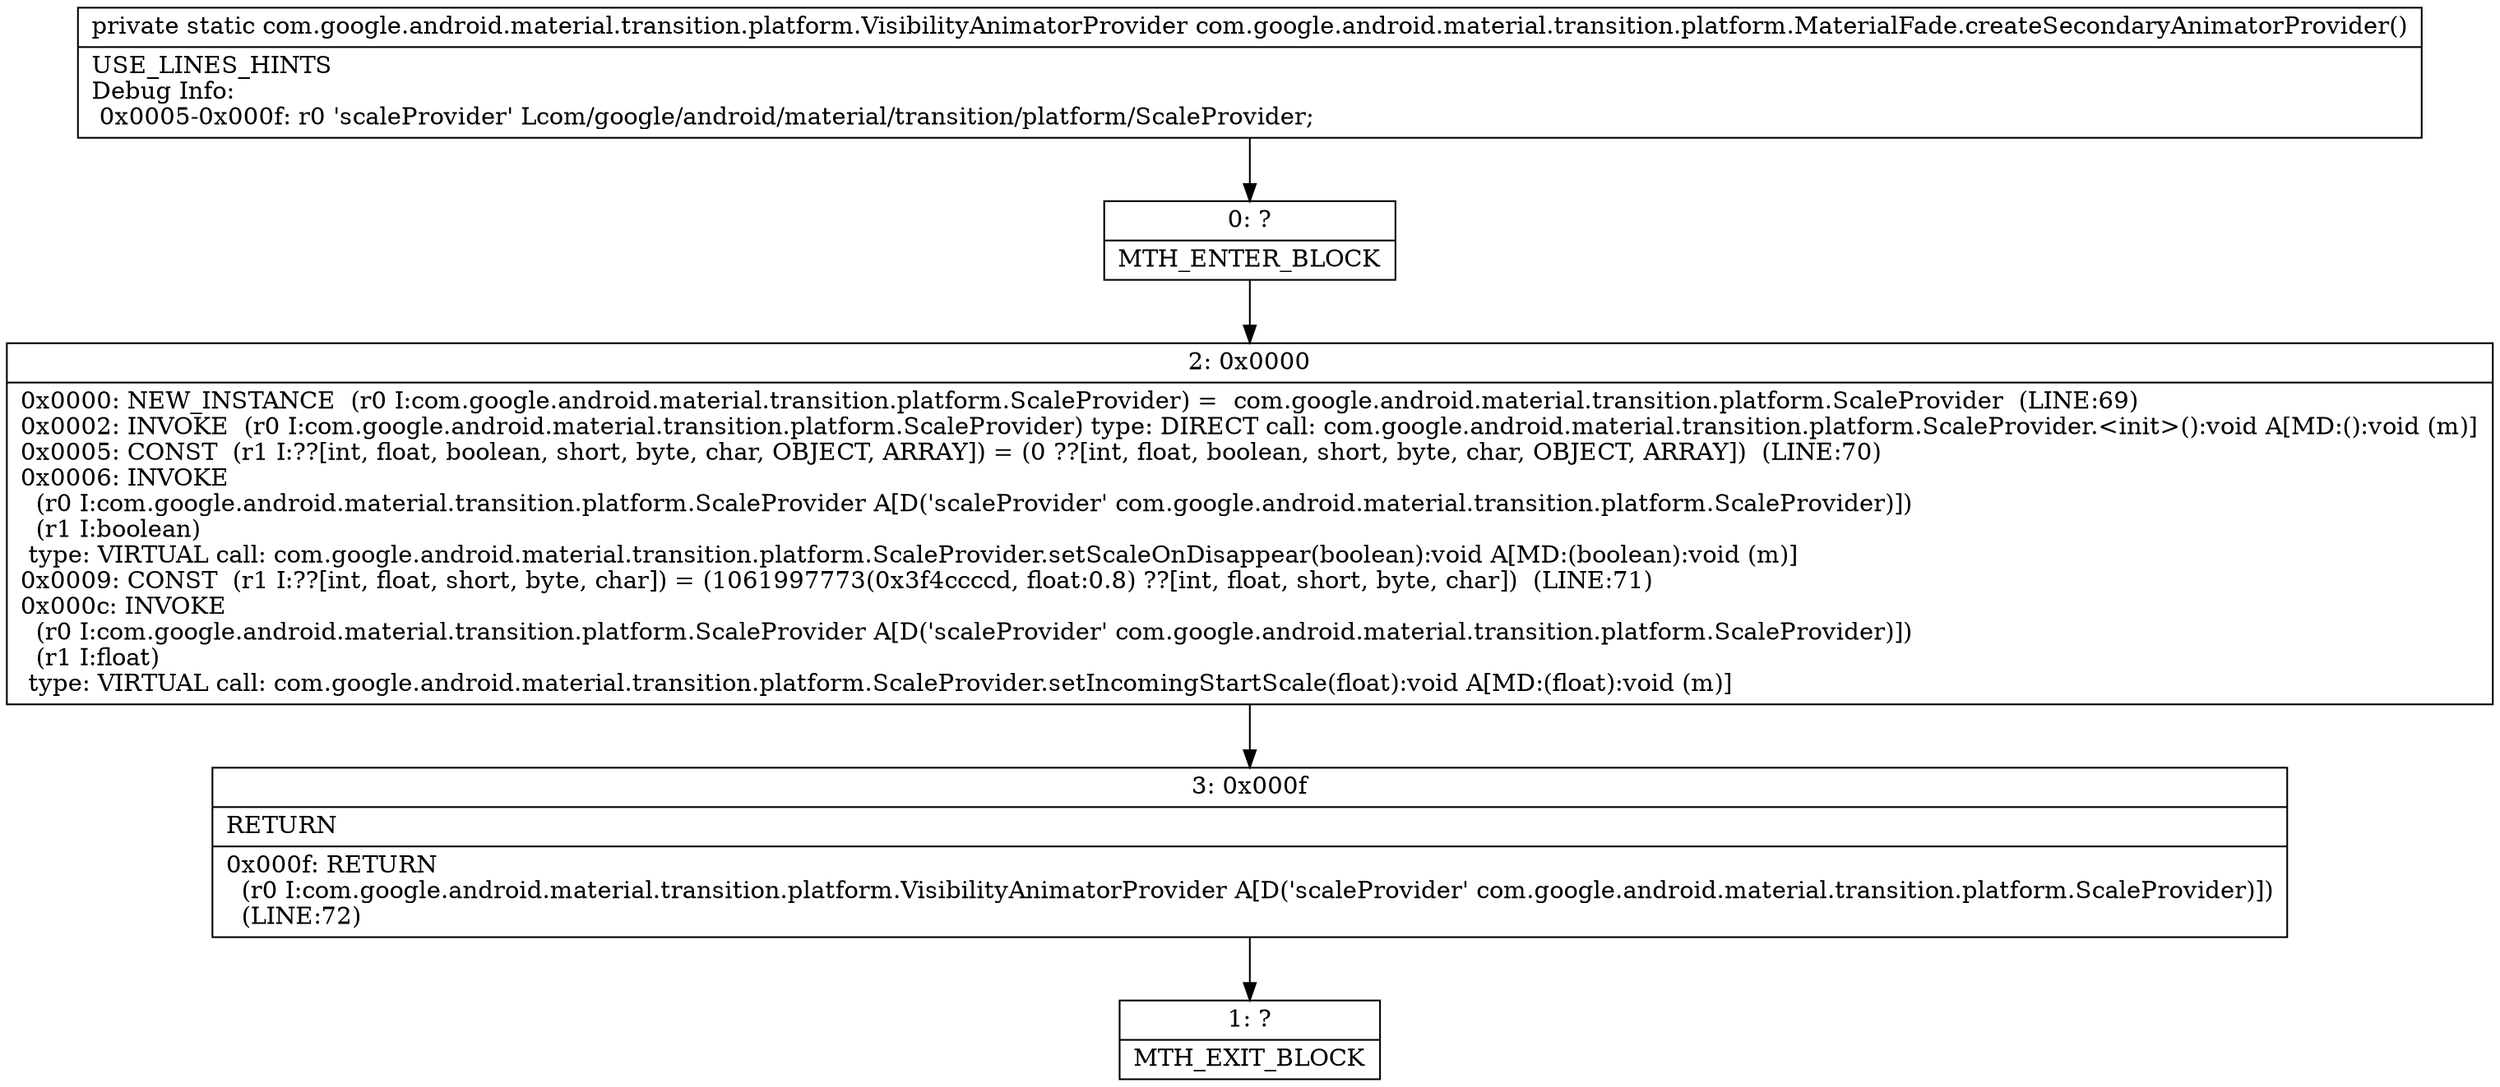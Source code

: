 digraph "CFG forcom.google.android.material.transition.platform.MaterialFade.createSecondaryAnimatorProvider()Lcom\/google\/android\/material\/transition\/platform\/VisibilityAnimatorProvider;" {
Node_0 [shape=record,label="{0\:\ ?|MTH_ENTER_BLOCK\l}"];
Node_2 [shape=record,label="{2\:\ 0x0000|0x0000: NEW_INSTANCE  (r0 I:com.google.android.material.transition.platform.ScaleProvider) =  com.google.android.material.transition.platform.ScaleProvider  (LINE:69)\l0x0002: INVOKE  (r0 I:com.google.android.material.transition.platform.ScaleProvider) type: DIRECT call: com.google.android.material.transition.platform.ScaleProvider.\<init\>():void A[MD:():void (m)]\l0x0005: CONST  (r1 I:??[int, float, boolean, short, byte, char, OBJECT, ARRAY]) = (0 ??[int, float, boolean, short, byte, char, OBJECT, ARRAY])  (LINE:70)\l0x0006: INVOKE  \l  (r0 I:com.google.android.material.transition.platform.ScaleProvider A[D('scaleProvider' com.google.android.material.transition.platform.ScaleProvider)])\l  (r1 I:boolean)\l type: VIRTUAL call: com.google.android.material.transition.platform.ScaleProvider.setScaleOnDisappear(boolean):void A[MD:(boolean):void (m)]\l0x0009: CONST  (r1 I:??[int, float, short, byte, char]) = (1061997773(0x3f4ccccd, float:0.8) ??[int, float, short, byte, char])  (LINE:71)\l0x000c: INVOKE  \l  (r0 I:com.google.android.material.transition.platform.ScaleProvider A[D('scaleProvider' com.google.android.material.transition.platform.ScaleProvider)])\l  (r1 I:float)\l type: VIRTUAL call: com.google.android.material.transition.platform.ScaleProvider.setIncomingStartScale(float):void A[MD:(float):void (m)]\l}"];
Node_3 [shape=record,label="{3\:\ 0x000f|RETURN\l|0x000f: RETURN  \l  (r0 I:com.google.android.material.transition.platform.VisibilityAnimatorProvider A[D('scaleProvider' com.google.android.material.transition.platform.ScaleProvider)])\l  (LINE:72)\l}"];
Node_1 [shape=record,label="{1\:\ ?|MTH_EXIT_BLOCK\l}"];
MethodNode[shape=record,label="{private static com.google.android.material.transition.platform.VisibilityAnimatorProvider com.google.android.material.transition.platform.MaterialFade.createSecondaryAnimatorProvider()  | USE_LINES_HINTS\lDebug Info:\l  0x0005\-0x000f: r0 'scaleProvider' Lcom\/google\/android\/material\/transition\/platform\/ScaleProvider;\l}"];
MethodNode -> Node_0;Node_0 -> Node_2;
Node_2 -> Node_3;
Node_3 -> Node_1;
}

